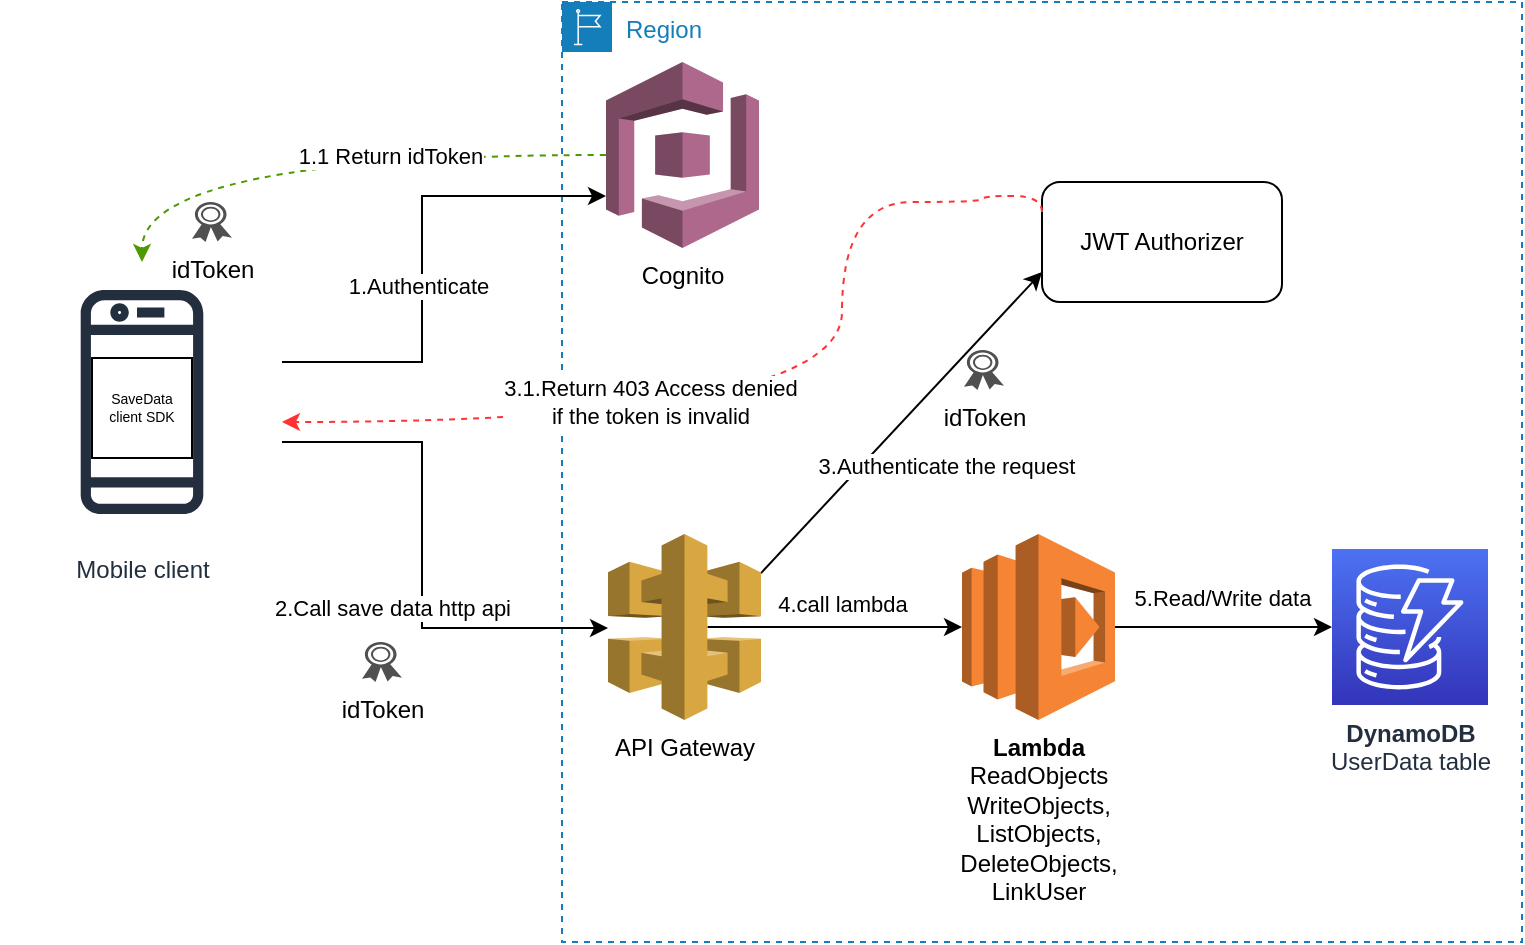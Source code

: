 <mxfile version="21.5.0" type="github" pages="8">
  <diagram id="LclV318cCAkKvQurcQmc" name="System Architecture">
    <mxGraphModel dx="1434" dy="734" grid="1" gridSize="10" guides="1" tooltips="1" connect="1" arrows="1" fold="1" page="1" pageScale="1" pageWidth="827" pageHeight="1169" math="0" shadow="0">
      <root>
        <mxCell id="0" />
        <mxCell id="1" parent="0" />
        <mxCell id="avhBZaXZBKunm3MLwHhu-2" value="Region" style="points=[[0,0],[0.25,0],[0.5,0],[0.75,0],[1,0],[1,0.25],[1,0.5],[1,0.75],[1,1],[0.75,1],[0.5,1],[0.25,1],[0,1],[0,0.75],[0,0.5],[0,0.25]];outlineConnect=0;gradientColor=none;html=1;whiteSpace=wrap;fontSize=12;fontStyle=0;container=1;pointerEvents=0;collapsible=0;recursiveResize=0;shape=mxgraph.aws4.group;grIcon=mxgraph.aws4.group_region;strokeColor=#147EBA;fillColor=none;verticalAlign=top;align=left;spacingLeft=30;fontColor=#147EBA;dashed=1;" parent="1" vertex="1">
          <mxGeometry x="300" y="70" width="480" height="470" as="geometry" />
        </mxCell>
        <mxCell id="avhBZaXZBKunm3MLwHhu-16" style="edgeStyle=orthogonalEdgeStyle;rounded=0;orthogonalLoop=1;jettySize=auto;html=1;exitX=0.65;exitY=0.5;exitDx=0;exitDy=0;exitPerimeter=0;entryX=0;entryY=0.5;entryDx=0;entryDy=0;entryPerimeter=0;" parent="avhBZaXZBKunm3MLwHhu-2" source="avhBZaXZBKunm3MLwHhu-3" target="avhBZaXZBKunm3MLwHhu-35" edge="1">
          <mxGeometry relative="1" as="geometry">
            <mxPoint x="192" y="285.5" as="targetPoint" />
          </mxGeometry>
        </mxCell>
        <mxCell id="avhBZaXZBKunm3MLwHhu-18" value="4.call lambda" style="edgeLabel;html=1;align=center;verticalAlign=middle;resizable=0;points=[];" parent="avhBZaXZBKunm3MLwHhu-16" vertex="1" connectable="0">
          <mxGeometry x="0.242" relative="1" as="geometry">
            <mxPoint x="-12" y="-12" as="offset" />
          </mxGeometry>
        </mxCell>
        <mxCell id="avhBZaXZBKunm3MLwHhu-28" style="edgeStyle=none;rounded=0;orthogonalLoop=1;jettySize=auto;html=1;exitX=1;exitY=0.21;exitDx=0;exitDy=0;exitPerimeter=0;entryX=0;entryY=0.75;entryDx=0;entryDy=0;" parent="avhBZaXZBKunm3MLwHhu-2" source="avhBZaXZBKunm3MLwHhu-3" target="dHa6zXg2VC43Jsry7YkK-1" edge="1">
          <mxGeometry relative="1" as="geometry">
            <mxPoint x="230" y="139.347" as="targetPoint" />
          </mxGeometry>
        </mxCell>
        <mxCell id="avhBZaXZBKunm3MLwHhu-29" value="3.Authenticate the request" style="edgeLabel;html=1;align=center;verticalAlign=middle;resizable=0;points=[];" parent="avhBZaXZBKunm3MLwHhu-28" vertex="1" connectable="0">
          <mxGeometry x="-0.107" y="1" relative="1" as="geometry">
            <mxPoint x="30" y="14" as="offset" />
          </mxGeometry>
        </mxCell>
        <mxCell id="avhBZaXZBKunm3MLwHhu-3" value="API Gateway" style="outlineConnect=0;dashed=0;verticalLabelPosition=bottom;verticalAlign=top;align=center;html=1;shape=mxgraph.aws3.api_gateway;fillColor=#D9A741;gradientColor=none;" parent="avhBZaXZBKunm3MLwHhu-2" vertex="1">
          <mxGeometry x="23" y="266" width="76.5" height="93" as="geometry" />
        </mxCell>
        <mxCell id="avhBZaXZBKunm3MLwHhu-17" value="" style="edgeStyle=orthogonalEdgeStyle;rounded=0;orthogonalLoop=1;jettySize=auto;html=1;exitX=1;exitY=0.5;exitDx=0;exitDy=0;exitPerimeter=0;" parent="avhBZaXZBKunm3MLwHhu-2" source="avhBZaXZBKunm3MLwHhu-35" target="avhBZaXZBKunm3MLwHhu-5" edge="1">
          <mxGeometry relative="1" as="geometry">
            <mxPoint x="290" y="285" as="sourcePoint" />
          </mxGeometry>
        </mxCell>
        <mxCell id="avhBZaXZBKunm3MLwHhu-19" value="5.Read/Write data" style="edgeLabel;html=1;align=center;verticalAlign=middle;resizable=0;points=[];" parent="avhBZaXZBKunm3MLwHhu-17" vertex="1" connectable="0">
          <mxGeometry x="-0.268" relative="1" as="geometry">
            <mxPoint x="14" y="-15" as="offset" />
          </mxGeometry>
        </mxCell>
        <mxCell id="avhBZaXZBKunm3MLwHhu-5" value="&lt;b&gt;DynamoDB&lt;br&gt;&lt;/b&gt;UserData table" style="sketch=0;points=[[0,0,0],[0.25,0,0],[0.5,0,0],[0.75,0,0],[1,0,0],[0,1,0],[0.25,1,0],[0.5,1,0],[0.75,1,0],[1,1,0],[0,0.25,0],[0,0.5,0],[0,0.75,0],[1,0.25,0],[1,0.5,0],[1,0.75,0]];outlineConnect=0;fontColor=#232F3E;gradientColor=#4D72F3;gradientDirection=north;fillColor=#3334B9;strokeColor=#ffffff;dashed=0;verticalLabelPosition=bottom;verticalAlign=top;align=center;html=1;fontSize=12;fontStyle=0;aspect=fixed;shape=mxgraph.aws4.resourceIcon;resIcon=mxgraph.aws4.dynamodb;" parent="avhBZaXZBKunm3MLwHhu-2" vertex="1">
          <mxGeometry x="385" y="273.5" width="78" height="78" as="geometry" />
        </mxCell>
        <mxCell id="avhBZaXZBKunm3MLwHhu-6" value="Cognito" style="outlineConnect=0;dashed=0;verticalLabelPosition=bottom;verticalAlign=top;align=center;html=1;shape=mxgraph.aws3.cognito;fillColor=#AD688B;gradientColor=none;" parent="avhBZaXZBKunm3MLwHhu-2" vertex="1">
          <mxGeometry x="22" y="30" width="76.5" height="93" as="geometry" />
        </mxCell>
        <mxCell id="avhBZaXZBKunm3MLwHhu-35" value="&lt;b&gt;Lambda&lt;br style=&quot;border-color: var(--border-color);&quot;&gt;&lt;/b&gt;ReadObjects&lt;br style=&quot;border-color: var(--border-color);&quot;&gt;WriteObjects,&lt;br style=&quot;border-color: var(--border-color);&quot;&gt;&lt;span style=&quot;border-color: var(--border-color);&quot;&gt;ListObjects,&lt;/span&gt;&lt;br style=&quot;border-color: var(--border-color);&quot;&gt;&lt;span style=&quot;border-color: var(--border-color);&quot;&gt;DeleteObjects,&lt;/span&gt;&lt;br style=&quot;border-color: var(--border-color);&quot;&gt;&lt;span style=&quot;border-color: var(--border-color);&quot;&gt;LinkUser&lt;/span&gt;" style="outlineConnect=0;dashed=0;verticalLabelPosition=bottom;verticalAlign=top;align=center;html=1;shape=mxgraph.aws3.lambda;fillColor=#F58534;gradientColor=none;" parent="avhBZaXZBKunm3MLwHhu-2" vertex="1">
          <mxGeometry x="200" y="266" width="76.5" height="93" as="geometry" />
        </mxCell>
        <mxCell id="avhBZaXZBKunm3MLwHhu-42" value="idToken" style="sketch=0;pointerEvents=1;shadow=0;dashed=0;html=1;strokeColor=none;fillColor=#505050;labelPosition=center;verticalLabelPosition=bottom;verticalAlign=top;outlineConnect=0;align=center;shape=mxgraph.office.security.token;" parent="avhBZaXZBKunm3MLwHhu-2" vertex="1">
          <mxGeometry x="201" y="174" width="20" height="20" as="geometry" />
        </mxCell>
        <mxCell id="dHa6zXg2VC43Jsry7YkK-1" value="JWT Authorizer" style="rounded=1;whiteSpace=wrap;html=1;" vertex="1" parent="avhBZaXZBKunm3MLwHhu-2">
          <mxGeometry x="240" y="90" width="120" height="60" as="geometry" />
        </mxCell>
        <mxCell id="avhBZaXZBKunm3MLwHhu-8" value="Mobile client" style="sketch=0;outlineConnect=0;fontColor=#232F3E;gradientColor=none;strokeColor=#232F3E;fillColor=#ffffff;dashed=0;verticalLabelPosition=bottom;verticalAlign=top;align=center;html=1;fontSize=12;fontStyle=0;aspect=fixed;shape=mxgraph.aws4.resourceIcon;resIcon=mxgraph.aws4.mobile_client;" parent="1" vertex="1">
          <mxGeometry x="20" y="200" width="140" height="140" as="geometry" />
        </mxCell>
        <mxCell id="avhBZaXZBKunm3MLwHhu-9" style="edgeStyle=orthogonalEdgeStyle;rounded=0;orthogonalLoop=1;jettySize=auto;html=1;" parent="1" target="avhBZaXZBKunm3MLwHhu-6" edge="1">
          <mxGeometry relative="1" as="geometry">
            <mxPoint x="220" y="310" as="targetPoint" />
            <mxPoint x="160" y="250" as="sourcePoint" />
            <Array as="points">
              <mxPoint x="230" y="250" />
              <mxPoint x="230" y="167" />
            </Array>
          </mxGeometry>
        </mxCell>
        <mxCell id="avhBZaXZBKunm3MLwHhu-10" value="1.Authenticate" style="edgeLabel;html=1;align=center;verticalAlign=middle;resizable=0;points=[];" parent="avhBZaXZBKunm3MLwHhu-9" vertex="1" connectable="0">
          <mxGeometry x="-0.115" y="2" relative="1" as="geometry">
            <mxPoint as="offset" />
          </mxGeometry>
        </mxCell>
        <mxCell id="avhBZaXZBKunm3MLwHhu-11" style="edgeStyle=orthogonalEdgeStyle;rounded=0;orthogonalLoop=1;jettySize=auto;html=1;" parent="1" target="avhBZaXZBKunm3MLwHhu-3" edge="1">
          <mxGeometry relative="1" as="geometry">
            <mxPoint x="160" y="290" as="sourcePoint" />
            <Array as="points">
              <mxPoint x="230" y="290" />
              <mxPoint x="230" y="383" />
            </Array>
          </mxGeometry>
        </mxCell>
        <mxCell id="avhBZaXZBKunm3MLwHhu-12" value="2.Call save data http api" style="edgeLabel;html=1;align=center;verticalAlign=middle;resizable=0;points=[];" parent="avhBZaXZBKunm3MLwHhu-11" vertex="1" connectable="0">
          <mxGeometry x="0.437" y="-1" relative="1" as="geometry">
            <mxPoint x="-36" y="-11" as="offset" />
          </mxGeometry>
        </mxCell>
        <mxCell id="avhBZaXZBKunm3MLwHhu-14" value="idToken" style="sketch=0;pointerEvents=1;shadow=0;dashed=0;html=1;strokeColor=none;fillColor=#505050;labelPosition=center;verticalLabelPosition=bottom;verticalAlign=top;outlineConnect=0;align=center;shape=mxgraph.office.security.token;" parent="1" vertex="1">
          <mxGeometry x="200" y="390" width="20" height="20" as="geometry" />
        </mxCell>
        <mxCell id="avhBZaXZBKunm3MLwHhu-23" value="&lt;font style=&quot;font-size: 7px;&quot;&gt;SaveData client SDK&lt;/font&gt;" style="whiteSpace=wrap;html=1;fontSize=7;" parent="1" vertex="1">
          <mxGeometry x="65" y="248" width="50" height="50" as="geometry" />
        </mxCell>
        <mxCell id="avhBZaXZBKunm3MLwHhu-30" style="edgeStyle=orthogonalEdgeStyle;curved=1;rounded=0;orthogonalLoop=1;jettySize=auto;html=1;exitX=0;exitY=0.25;exitDx=0;exitDy=0;strokeColor=#FF3333;dashed=1;" parent="1" source="dHa6zXg2VC43Jsry7YkK-1" target="avhBZaXZBKunm3MLwHhu-8" edge="1">
          <mxGeometry relative="1" as="geometry">
            <Array as="points">
              <mxPoint x="540" y="167" />
              <mxPoint x="510" y="167" />
              <mxPoint x="510" y="170" />
              <mxPoint x="440" y="170" />
              <mxPoint x="440" y="280" />
            </Array>
            <mxPoint x="530" y="166.5" as="sourcePoint" />
          </mxGeometry>
        </mxCell>
        <mxCell id="avhBZaXZBKunm3MLwHhu-31" value="3.1.Return 403 Access denied &lt;br&gt;if the token is invalid" style="edgeLabel;html=1;align=center;verticalAlign=middle;resizable=0;points=[];" parent="avhBZaXZBKunm3MLwHhu-30" vertex="1" connectable="0">
          <mxGeometry x="0.083" y="-7" relative="1" as="geometry">
            <mxPoint x="-46" y="-3" as="offset" />
          </mxGeometry>
        </mxCell>
        <mxCell id="avhBZaXZBKunm3MLwHhu-34" value="idToken" style="sketch=0;pointerEvents=1;shadow=0;dashed=0;html=1;strokeColor=none;fillColor=#505050;labelPosition=center;verticalLabelPosition=bottom;verticalAlign=top;outlineConnect=0;align=center;shape=mxgraph.office.security.token;" parent="1" vertex="1">
          <mxGeometry x="115" y="170" width="20" height="20" as="geometry" />
        </mxCell>
        <mxCell id="avhBZaXZBKunm3MLwHhu-39" style="edgeStyle=orthogonalEdgeStyle;curved=1;rounded=0;orthogonalLoop=1;jettySize=auto;html=1;exitX=0;exitY=0.5;exitDx=0;exitDy=0;exitPerimeter=0;strokeColor=#4D9900;dashed=1;" parent="1" source="avhBZaXZBKunm3MLwHhu-6" target="avhBZaXZBKunm3MLwHhu-8" edge="1">
          <mxGeometry relative="1" as="geometry" />
        </mxCell>
        <mxCell id="avhBZaXZBKunm3MLwHhu-40" value="1.1 Return idToken" style="edgeLabel;html=1;align=center;verticalAlign=middle;resizable=0;points=[];" parent="avhBZaXZBKunm3MLwHhu-39" vertex="1" connectable="0">
          <mxGeometry x="-0.242" relative="1" as="geometry">
            <mxPoint as="offset" />
          </mxGeometry>
        </mxCell>
      </root>
    </mxGraphModel>
  </diagram>
  <diagram name="ER_UserData" id="mF6XgWaIYZn5LqMoDUoT">
    <mxGraphModel dx="1434" dy="734" grid="1" gridSize="10" guides="1" tooltips="1" connect="1" arrows="1" fold="1" page="1" pageScale="1" pageWidth="827" pageHeight="1169" math="0" shadow="0">
      <root>
        <mxCell id="0" />
        <mxCell id="1" parent="0" />
        <mxCell id="Q9dBLYLQtG-FuPgtHj90-1" value="UserData" style="whiteSpace=wrap;html=1;align=center;" parent="1" vertex="1">
          <mxGeometry x="364" y="260" width="100" height="40" as="geometry" />
        </mxCell>
        <mxCell id="Q9dBLYLQtG-FuPgtHj90-3" value="UserId" style="ellipse;whiteSpace=wrap;html=1;align=center;fontStyle=4;" parent="1" vertex="1">
          <mxGeometry x="180" y="150" width="100" height="40" as="geometry" />
        </mxCell>
        <mxCell id="Q9dBLYLQtG-FuPgtHj90-4" value="Collection" style="ellipse;whiteSpace=wrap;html=1;align=center;fontStyle=4;" parent="1" vertex="1">
          <mxGeometry x="350" y="120" width="100" height="40" as="geometry" />
        </mxCell>
        <mxCell id="Q9dBLYLQtG-FuPgtHj90-5" value="Key" style="ellipse;whiteSpace=wrap;html=1;align=center;fontStyle=4;" parent="1" vertex="1">
          <mxGeometry x="540" y="150" width="100" height="40" as="geometry" />
        </mxCell>
        <mxCell id="Q9dBLYLQtG-FuPgtHj90-6" value="Value" style="ellipse;whiteSpace=wrap;html=1;align=center;" parent="1" vertex="1">
          <mxGeometry x="560" y="260" width="100" height="40" as="geometry" />
        </mxCell>
        <mxCell id="Q9dBLYLQtG-FuPgtHj90-7" value="Version" style="ellipse;whiteSpace=wrap;html=1;align=center;" parent="1" vertex="1">
          <mxGeometry x="550" y="370" width="100" height="40" as="geometry" />
        </mxCell>
        <mxCell id="Q9dBLYLQtG-FuPgtHj90-8" value="ReadPermission" style="ellipse;whiteSpace=wrap;html=1;align=center;" parent="1" vertex="1">
          <mxGeometry x="420" y="420" width="100" height="40" as="geometry" />
        </mxCell>
        <mxCell id="Q9dBLYLQtG-FuPgtHj90-9" value="WritePermission" style="ellipse;whiteSpace=wrap;html=1;align=center;" parent="1" vertex="1">
          <mxGeometry x="280" y="420" width="100" height="40" as="geometry" />
        </mxCell>
        <mxCell id="Q9dBLYLQtG-FuPgtHj90-10" value="" style="endArrow=none;html=1;rounded=0;" parent="1" source="Q9dBLYLQtG-FuPgtHj90-4" target="Q9dBLYLQtG-FuPgtHj90-1" edge="1">
          <mxGeometry relative="1" as="geometry">
            <mxPoint x="380" y="340" as="sourcePoint" />
            <mxPoint x="540" y="340" as="targetPoint" />
          </mxGeometry>
        </mxCell>
        <mxCell id="Q9dBLYLQtG-FuPgtHj90-14" value="" style="endArrow=none;html=1;rounded=0;exitX=0;exitY=1;exitDx=0;exitDy=0;entryX=0.75;entryY=0;entryDx=0;entryDy=0;" parent="1" source="Q9dBLYLQtG-FuPgtHj90-5" target="Q9dBLYLQtG-FuPgtHj90-1" edge="1">
          <mxGeometry relative="1" as="geometry">
            <mxPoint x="487" y="199" as="sourcePoint" />
            <mxPoint x="438" y="270" as="targetPoint" />
          </mxGeometry>
        </mxCell>
        <mxCell id="Q9dBLYLQtG-FuPgtHj90-15" value="" style="endArrow=none;html=1;rounded=0;exitX=0.5;exitY=1;exitDx=0;exitDy=0;entryX=0.25;entryY=0;entryDx=0;entryDy=0;" parent="1" source="Q9dBLYLQtG-FuPgtHj90-3" target="Q9dBLYLQtG-FuPgtHj90-1" edge="1">
          <mxGeometry relative="1" as="geometry">
            <mxPoint x="497" y="209" as="sourcePoint" />
            <mxPoint x="448" y="280" as="targetPoint" />
          </mxGeometry>
        </mxCell>
        <mxCell id="Q9dBLYLQtG-FuPgtHj90-16" value="" style="endArrow=none;html=1;rounded=0;exitX=0;exitY=0.5;exitDx=0;exitDy=0;entryX=1;entryY=0.5;entryDx=0;entryDy=0;" parent="1" source="Q9dBLYLQtG-FuPgtHj90-6" target="Q9dBLYLQtG-FuPgtHj90-1" edge="1">
          <mxGeometry relative="1" as="geometry">
            <mxPoint x="507" y="219" as="sourcePoint" />
            <mxPoint x="458" y="290" as="targetPoint" />
          </mxGeometry>
        </mxCell>
        <mxCell id="Q9dBLYLQtG-FuPgtHj90-17" value="" style="endArrow=none;html=1;rounded=0;exitX=0;exitY=0;exitDx=0;exitDy=0;entryX=0.75;entryY=1;entryDx=0;entryDy=0;" parent="1" source="Q9dBLYLQtG-FuPgtHj90-7" target="Q9dBLYLQtG-FuPgtHj90-1" edge="1">
          <mxGeometry relative="1" as="geometry">
            <mxPoint x="517" y="229" as="sourcePoint" />
            <mxPoint x="468" y="300" as="targetPoint" />
          </mxGeometry>
        </mxCell>
        <mxCell id="Q9dBLYLQtG-FuPgtHj90-18" value="" style="endArrow=none;html=1;rounded=0;exitX=0.5;exitY=1;exitDx=0;exitDy=0;entryX=0.5;entryY=0;entryDx=0;entryDy=0;" parent="1" source="Q9dBLYLQtG-FuPgtHj90-1" target="Q9dBLYLQtG-FuPgtHj90-8" edge="1">
          <mxGeometry relative="1" as="geometry">
            <mxPoint x="527" y="239" as="sourcePoint" />
            <mxPoint x="478" y="310" as="targetPoint" />
          </mxGeometry>
        </mxCell>
        <mxCell id="Q9dBLYLQtG-FuPgtHj90-19" value="" style="endArrow=none;html=1;rounded=0;exitX=0.25;exitY=1;exitDx=0;exitDy=0;entryX=0.5;entryY=0;entryDx=0;entryDy=0;" parent="1" source="Q9dBLYLQtG-FuPgtHj90-1" target="Q9dBLYLQtG-FuPgtHj90-9" edge="1">
          <mxGeometry relative="1" as="geometry">
            <mxPoint x="537" y="249" as="sourcePoint" />
            <mxPoint x="488" y="320" as="targetPoint" />
          </mxGeometry>
        </mxCell>
        <mxCell id="mvrklI2uLtl31TiGzm9K-1" value="CreateTime" style="ellipse;whiteSpace=wrap;html=1;align=center;" parent="1" vertex="1">
          <mxGeometry x="170" y="360" width="100" height="40" as="geometry" />
        </mxCell>
        <mxCell id="mvrklI2uLtl31TiGzm9K-2" value="" style="endArrow=none;html=1;rounded=0;entryX=0;entryY=0.75;entryDx=0;entryDy=0;exitX=1;exitY=0;exitDx=0;exitDy=0;" parent="1" source="mvrklI2uLtl31TiGzm9K-1" target="Q9dBLYLQtG-FuPgtHj90-1" edge="1">
          <mxGeometry relative="1" as="geometry">
            <mxPoint x="330" y="350" as="sourcePoint" />
            <mxPoint x="490" y="350" as="targetPoint" />
          </mxGeometry>
        </mxCell>
        <mxCell id="mvrklI2uLtl31TiGzm9K-4" value="UpdateTime" style="ellipse;whiteSpace=wrap;html=1;align=center;" parent="1" vertex="1">
          <mxGeometry x="160" y="260" width="100" height="40" as="geometry" />
        </mxCell>
        <mxCell id="mvrklI2uLtl31TiGzm9K-7" value="" style="endArrow=none;html=1;rounded=0;exitX=1;exitY=0.5;exitDx=0;exitDy=0;entryX=0;entryY=0.5;entryDx=0;entryDy=0;" parent="1" source="mvrklI2uLtl31TiGzm9K-4" target="Q9dBLYLQtG-FuPgtHj90-1" edge="1">
          <mxGeometry relative="1" as="geometry">
            <mxPoint x="265" y="396" as="sourcePoint" />
            <mxPoint x="350" y="280" as="targetPoint" />
          </mxGeometry>
        </mxCell>
      </root>
    </mxGraphModel>
  </diagram>
  <diagram id="5PYoEjtsSiYhE9RaVASb" name="ER_UserLink">
    <mxGraphModel dx="1434" dy="734" grid="1" gridSize="10" guides="1" tooltips="1" connect="1" arrows="1" fold="1" page="1" pageScale="1" pageWidth="827" pageHeight="1169" math="0" shadow="0">
      <root>
        <mxCell id="0" />
        <mxCell id="1" parent="0" />
        <mxCell id="us9Fqbk9GCf8lMkR9Wjr-1" value="UserLink" style="whiteSpace=wrap;html=1;align=center;" parent="1" vertex="1">
          <mxGeometry x="360" y="170" width="100" height="40" as="geometry" />
        </mxCell>
        <mxCell id="us9Fqbk9GCf8lMkR9Wjr-3" value="" style="endArrow=none;html=1;rounded=0;exitX=0.5;exitY=1;exitDx=0;exitDy=0;entryX=0.25;entryY=0;entryDx=0;entryDy=0;" parent="1" source="_laf4JY_mM1y4re4LjdM-1" target="us9Fqbk9GCf8lMkR9Wjr-1" edge="1">
          <mxGeometry relative="1" as="geometry">
            <mxPoint x="290" y="110" as="sourcePoint" />
            <mxPoint x="380" y="170" as="targetPoint" />
          </mxGeometry>
        </mxCell>
        <mxCell id="us9Fqbk9GCf8lMkR9Wjr-5" value="UserId" style="ellipse;whiteSpace=wrap;html=1;align=center;" parent="1" vertex="1">
          <mxGeometry x="470" y="70" width="100" height="40" as="geometry" />
        </mxCell>
        <mxCell id="us9Fqbk9GCf8lMkR9Wjr-6" value="" style="endArrow=none;html=1;rounded=0;entryX=0.5;entryY=1;entryDx=0;entryDy=0;exitX=0.75;exitY=0;exitDx=0;exitDy=0;" parent="1" source="us9Fqbk9GCf8lMkR9Wjr-1" target="us9Fqbk9GCf8lMkR9Wjr-5" edge="1">
          <mxGeometry relative="1" as="geometry">
            <mxPoint x="350" y="190" as="sourcePoint" />
            <mxPoint x="510" y="190" as="targetPoint" />
          </mxGeometry>
        </mxCell>
        <mxCell id="_laf4JY_mM1y4re4LjdM-1" value="ExternalUserId" style="ellipse;whiteSpace=wrap;html=1;align=center;fontStyle=4;" parent="1" vertex="1">
          <mxGeometry x="240" y="70" width="100" height="40" as="geometry" />
        </mxCell>
      </root>
    </mxGraphModel>
  </diagram>
  <diagram name="WriteObjects" id="__v2iNLpHSTWLNYw9GKc">
    <mxGraphModel dx="1434" dy="734" grid="1" gridSize="10" guides="1" tooltips="1" connect="1" arrows="1" fold="1" page="1" pageScale="1" pageWidth="827" pageHeight="1169" math="0" shadow="0">
      <root>
        <mxCell id="880-TiesmJB0NDzonNDc-0" />
        <mxCell id="880-TiesmJB0NDzonNDc-1" parent="880-TiesmJB0NDzonNDc-0" />
        <mxCell id="aT6pLV8fb6ZmvAcFpruD-17" value="" style="edgeStyle=orthogonalEdgeStyle;rounded=0;orthogonalLoop=1;jettySize=auto;html=1;" parent="880-TiesmJB0NDzonNDc-1" source="880-TiesmJB0NDzonNDc-3" target="880-TiesmJB0NDzonNDc-5" edge="1">
          <mxGeometry relative="1" as="geometry">
            <mxPoint x="380" y="130" as="targetPoint" />
          </mxGeometry>
        </mxCell>
        <mxCell id="880-TiesmJB0NDzonNDc-3" value="Parse request body" style="strokeWidth=2;html=1;shape=mxgraph.flowchart.start_1;whiteSpace=wrap;" parent="880-TiesmJB0NDzonNDc-1" vertex="1">
          <mxGeometry x="330" y="30" width="100" height="60" as="geometry" />
        </mxCell>
        <mxCell id="880-TiesmJB0NDzonNDc-4" value="" style="edgeStyle=orthogonalEdgeStyle;rounded=0;orthogonalLoop=1;jettySize=auto;html=1;" parent="880-TiesmJB0NDzonNDc-1" source="880-TiesmJB0NDzonNDc-5" target="880-TiesmJB0NDzonNDc-7" edge="1">
          <mxGeometry relative="1" as="geometry" />
        </mxCell>
        <mxCell id="880-TiesmJB0NDzonNDc-5" value="Prepare the parameters of TransactionWriteItems action" style="whiteSpace=wrap;html=1;strokeWidth=2;" parent="880-TiesmJB0NDzonNDc-1" vertex="1">
          <mxGeometry x="320" y="140" width="120" height="60" as="geometry" />
        </mxCell>
        <mxCell id="880-TiesmJB0NDzonNDc-6" value="" style="edgeStyle=orthogonalEdgeStyle;rounded=0;orthogonalLoop=1;jettySize=auto;html=1;" parent="880-TiesmJB0NDzonNDc-1" source="880-TiesmJB0NDzonNDc-7" target="880-TiesmJB0NDzonNDc-9" edge="1">
          <mxGeometry relative="1" as="geometry" />
        </mxCell>
        <mxCell id="880-TiesmJB0NDzonNDc-7" value="Generate one or more&amp;nbsp;UpdateItem operations" style="whiteSpace=wrap;html=1;strokeWidth=2;" parent="880-TiesmJB0NDzonNDc-1" vertex="1">
          <mxGeometry x="320" y="272" width="120" height="60" as="geometry" />
        </mxCell>
        <mxCell id="880-TiesmJB0NDzonNDc-8" value="" style="edgeStyle=orthogonalEdgeStyle;rounded=0;orthogonalLoop=1;jettySize=auto;html=1;" parent="880-TiesmJB0NDzonNDc-1" source="880-TiesmJB0NDzonNDc-9" target="880-TiesmJB0NDzonNDc-13" edge="1">
          <mxGeometry relative="1" as="geometry" />
        </mxCell>
        <mxCell id="880-TiesmJB0NDzonNDc-9" value="Use condition expression to check the write permission" style="whiteSpace=wrap;html=1;strokeWidth=2;" parent="880-TiesmJB0NDzonNDc-1" vertex="1">
          <mxGeometry x="320" y="412" width="120" height="60" as="geometry" />
        </mxCell>
        <mxCell id="880-TiesmJB0NDzonNDc-10" value="&lt;font face=&quot;Courier New&quot;&gt;&lt;b&gt;Condition Expression:&lt;br&gt;&lt;/b&gt;attribute_not_exists (WritePermission) or WritePermission = 1&lt;br&gt;&lt;br&gt;&lt;b&gt;If version is not empty:&lt;br&gt;&lt;/b&gt;and Version = :VersionParameter&lt;br&gt;&lt;/font&gt;" style="whiteSpace=wrap;html=1;shape=mxgraph.basic.document" parent="880-TiesmJB0NDzonNDc-1" vertex="1">
          <mxGeometry x="100" y="322" width="190" height="150" as="geometry" />
        </mxCell>
        <mxCell id="880-TiesmJB0NDzonNDc-11" value="" style="endArrow=none;dashed=1;html=1;dashPattern=1 3;strokeWidth=2;rounded=0;entryX=1;entryY=0.5;entryDx=0;entryDy=0;entryPerimeter=0;exitX=0;exitY=0.5;exitDx=0;exitDy=0;" parent="880-TiesmJB0NDzonNDc-1" source="880-TiesmJB0NDzonNDc-9" target="880-TiesmJB0NDzonNDc-10" edge="1">
          <mxGeometry width="50" height="50" relative="1" as="geometry">
            <mxPoint x="350" y="332" as="sourcePoint" />
            <mxPoint x="500" y="412" as="targetPoint" />
          </mxGeometry>
        </mxCell>
        <mxCell id="880-TiesmJB0NDzonNDc-12" value="" style="edgeStyle=orthogonalEdgeStyle;rounded=0;orthogonalLoop=1;jettySize=auto;html=1;" parent="880-TiesmJB0NDzonNDc-1" source="880-TiesmJB0NDzonNDc-13" target="880-TiesmJB0NDzonNDc-17" edge="1">
          <mxGeometry relative="1" as="geometry" />
        </mxCell>
        <mxCell id="880-TiesmJB0NDzonNDc-13" value="Execute the TransactionWriteItems action" style="whiteSpace=wrap;html=1;strokeWidth=2;" parent="880-TiesmJB0NDzonNDc-1" vertex="1">
          <mxGeometry x="320" y="552" width="120" height="60" as="geometry" />
        </mxCell>
        <mxCell id="880-TiesmJB0NDzonNDc-14" value="" style="edgeStyle=orthogonalEdgeStyle;rounded=0;orthogonalLoop=1;jettySize=auto;html=1;exitX=0.5;exitY=1;exitDx=0;exitDy=0;" parent="880-TiesmJB0NDzonNDc-1" source="880-TiesmJB0NDzonNDc-17" target="880-TiesmJB0NDzonNDc-19" edge="1">
          <mxGeometry relative="1" as="geometry" />
        </mxCell>
        <mxCell id="880-TiesmJB0NDzonNDc-15" value="yes" style="edgeLabel;html=1;align=center;verticalAlign=middle;resizable=0;points=[];" parent="880-TiesmJB0NDzonNDc-14" vertex="1" connectable="0">
          <mxGeometry x="-0.72" y="2" relative="1" as="geometry">
            <mxPoint as="offset" />
          </mxGeometry>
        </mxCell>
        <mxCell id="880-TiesmJB0NDzonNDc-16" value="no" style="edgeStyle=orthogonalEdgeStyle;rounded=0;orthogonalLoop=1;jettySize=auto;html=1;" parent="880-TiesmJB0NDzonNDc-1" source="880-TiesmJB0NDzonNDc-17" edge="1">
          <mxGeometry relative="1" as="geometry">
            <mxPoint x="280" y="722" as="targetPoint" />
          </mxGeometry>
        </mxCell>
        <mxCell id="880-TiesmJB0NDzonNDc-17" value="Success ？" style="rhombus;whiteSpace=wrap;html=1;strokeWidth=2;" parent="880-TiesmJB0NDzonNDc-1" vertex="1">
          <mxGeometry x="340" y="682" width="80" height="80" as="geometry" />
        </mxCell>
        <mxCell id="880-TiesmJB0NDzonNDc-18" value="" style="edgeStyle=orthogonalEdgeStyle;rounded=0;orthogonalLoop=1;jettySize=auto;html=1;" parent="880-TiesmJB0NDzonNDc-1" source="880-TiesmJB0NDzonNDc-19" target="880-TiesmJB0NDzonNDc-22" edge="1">
          <mxGeometry relative="1" as="geometry" />
        </mxCell>
        <mxCell id="880-TiesmJB0NDzonNDc-19" value="return code 0" style="whiteSpace=wrap;html=1;strokeWidth=2;" parent="880-TiesmJB0NDzonNDc-1" vertex="1">
          <mxGeometry x="320" y="812" width="120" height="60" as="geometry" />
        </mxCell>
        <mxCell id="880-TiesmJB0NDzonNDc-20" value="" style="edgeStyle=orthogonalEdgeStyle;rounded=0;orthogonalLoop=1;jettySize=auto;html=1;entryX=0;entryY=0.5;entryDx=0;entryDy=0;entryPerimeter=0;exitX=0.5;exitY=1;exitDx=0;exitDy=0;" parent="880-TiesmJB0NDzonNDc-1" source="880-TiesmJB0NDzonNDc-21" target="880-TiesmJB0NDzonNDc-22" edge="1">
          <mxGeometry relative="1" as="geometry">
            <mxPoint x="230" y="752" as="sourcePoint" />
            <mxPoint x="220" y="832" as="targetPoint" />
            <Array as="points">
              <mxPoint x="220" y="952" />
            </Array>
          </mxGeometry>
        </mxCell>
        <mxCell id="880-TiesmJB0NDzonNDc-21" value="return code 40100" style="whiteSpace=wrap;html=1;strokeWidth=2;" parent="880-TiesmJB0NDzonNDc-1" vertex="1">
          <mxGeometry x="160" y="692" width="120" height="60" as="geometry" />
        </mxCell>
        <mxCell id="880-TiesmJB0NDzonNDc-22" value="End" style="strokeWidth=2;html=1;shape=mxgraph.flowchart.terminator;whiteSpace=wrap;" parent="880-TiesmJB0NDzonNDc-1" vertex="1">
          <mxGeometry x="330" y="922" width="100" height="60" as="geometry" />
        </mxCell>
      </root>
    </mxGraphModel>
  </diagram>
  <diagram name="ReadObjects" id="jpfjjKOTr6QjNzfyTvDj">
    <mxGraphModel dx="1434" dy="734" grid="1" gridSize="10" guides="1" tooltips="1" connect="1" arrows="1" fold="1" page="1" pageScale="1" pageWidth="827" pageHeight="1169" math="0" shadow="0">
      <root>
        <mxCell id="3n9kc7gVOlNsSv_PoPjY-0" />
        <mxCell id="3n9kc7gVOlNsSv_PoPjY-1" parent="3n9kc7gVOlNsSv_PoPjY-0" />
        <mxCell id="3n9kc7gVOlNsSv_PoPjY-2" value="" style="edgeStyle=orthogonalEdgeStyle;rounded=0;orthogonalLoop=1;jettySize=auto;html=1;entryX=0.5;entryY=0;entryDx=0;entryDy=0;" parent="3n9kc7gVOlNsSv_PoPjY-1" source="3n9kc7gVOlNsSv_PoPjY-3" target="3n9kc7gVOlNsSv_PoPjY-5" edge="1">
          <mxGeometry relative="1" as="geometry">
            <mxPoint x="380" y="130" as="targetPoint" />
          </mxGeometry>
        </mxCell>
        <mxCell id="3n9kc7gVOlNsSv_PoPjY-3" value="Parse request body" style="strokeWidth=2;html=1;shape=mxgraph.flowchart.start_1;whiteSpace=wrap;" parent="3n9kc7gVOlNsSv_PoPjY-1" vertex="1">
          <mxGeometry x="330" y="30" width="100" height="60" as="geometry" />
        </mxCell>
        <mxCell id="3n9kc7gVOlNsSv_PoPjY-4" value="" style="edgeStyle=orthogonalEdgeStyle;rounded=0;orthogonalLoop=1;jettySize=auto;html=1;entryX=0.5;entryY=0;entryDx=0;entryDy=0;" parent="3n9kc7gVOlNsSv_PoPjY-1" source="3n9kc7gVOlNsSv_PoPjY-5" target="3n9kc7gVOlNsSv_PoPjY-13" edge="1">
          <mxGeometry relative="1" as="geometry">
            <mxPoint x="380" y="285" as="targetPoint" />
          </mxGeometry>
        </mxCell>
        <mxCell id="3n9kc7gVOlNsSv_PoPjY-5" value="Prepare the parameters of BatchGetItem&amp;nbsp;action" style="whiteSpace=wrap;html=1;strokeWidth=2;" parent="3n9kc7gVOlNsSv_PoPjY-1" vertex="1">
          <mxGeometry x="320" y="141" width="120" height="60" as="geometry" />
        </mxCell>
        <mxCell id="3n9kc7gVOlNsSv_PoPjY-12" value="" style="edgeStyle=orthogonalEdgeStyle;rounded=0;orthogonalLoop=1;jettySize=auto;html=1;" parent="3n9kc7gVOlNsSv_PoPjY-1" source="3n9kc7gVOlNsSv_PoPjY-13" target="3n9kc7gVOlNsSv_PoPjY-17" edge="1">
          <mxGeometry relative="1" as="geometry" />
        </mxCell>
        <mxCell id="3n9kc7gVOlNsSv_PoPjY-13" value="Execute the BatchGetItem&amp;nbsp;action" style="whiteSpace=wrap;html=1;strokeWidth=2;" parent="3n9kc7gVOlNsSv_PoPjY-1" vertex="1">
          <mxGeometry x="320" y="265" width="120" height="60" as="geometry" />
        </mxCell>
        <mxCell id="3n9kc7gVOlNsSv_PoPjY-16" value="no" style="edgeStyle=orthogonalEdgeStyle;rounded=0;orthogonalLoop=1;jettySize=auto;html=1;" parent="3n9kc7gVOlNsSv_PoPjY-1" source="3n9kc7gVOlNsSv_PoPjY-17" target="3n9kc7gVOlNsSv_PoPjY-21" edge="1">
          <mxGeometry relative="1" as="geometry">
            <mxPoint x="280" y="575" as="targetPoint" />
          </mxGeometry>
        </mxCell>
        <mxCell id="VsybFeuCM7lR9g_XV_z4-3" value="" style="edgeStyle=orthogonalEdgeStyle;rounded=0;orthogonalLoop=1;jettySize=auto;html=1;" parent="3n9kc7gVOlNsSv_PoPjY-1" source="3n9kc7gVOlNsSv_PoPjY-17" target="VsybFeuCM7lR9g_XV_z4-2" edge="1">
          <mxGeometry relative="1" as="geometry" />
        </mxCell>
        <mxCell id="3n9kc7gVOlNsSv_PoPjY-17" value="Success ？" style="rhombus;whiteSpace=wrap;html=1;strokeWidth=2;" parent="3n9kc7gVOlNsSv_PoPjY-1" vertex="1">
          <mxGeometry x="340" y="405" width="80" height="80" as="geometry" />
        </mxCell>
        <mxCell id="3n9kc7gVOlNsSv_PoPjY-18" value="" style="edgeStyle=orthogonalEdgeStyle;rounded=0;orthogonalLoop=1;jettySize=auto;html=1;" parent="3n9kc7gVOlNsSv_PoPjY-1" source="3n9kc7gVOlNsSv_PoPjY-19" target="3n9kc7gVOlNsSv_PoPjY-22" edge="1">
          <mxGeometry relative="1" as="geometry" />
        </mxCell>
        <mxCell id="3n9kc7gVOlNsSv_PoPjY-19" value="return code 0 and the data objects" style="whiteSpace=wrap;html=1;strokeWidth=2;" parent="3n9kc7gVOlNsSv_PoPjY-1" vertex="1">
          <mxGeometry x="320" y="675" width="120" height="60" as="geometry" />
        </mxCell>
        <mxCell id="3n9kc7gVOlNsSv_PoPjY-20" value="" style="edgeStyle=orthogonalEdgeStyle;rounded=0;orthogonalLoop=1;jettySize=auto;html=1;entryX=0;entryY=0.5;entryDx=0;entryDy=0;entryPerimeter=0;exitX=0.5;exitY=1;exitDx=0;exitDy=0;" parent="3n9kc7gVOlNsSv_PoPjY-1" source="3n9kc7gVOlNsSv_PoPjY-21" target="3n9kc7gVOlNsSv_PoPjY-22" edge="1">
          <mxGeometry relative="1" as="geometry">
            <mxPoint x="230" y="605" as="sourcePoint" />
            <mxPoint x="220" y="685" as="targetPoint" />
            <Array as="points">
              <mxPoint x="210" y="805" />
            </Array>
          </mxGeometry>
        </mxCell>
        <mxCell id="3n9kc7gVOlNsSv_PoPjY-21" value="return code 40100" style="whiteSpace=wrap;html=1;strokeWidth=2;" parent="3n9kc7gVOlNsSv_PoPjY-1" vertex="1">
          <mxGeometry x="150" y="415" width="120" height="60" as="geometry" />
        </mxCell>
        <mxCell id="3n9kc7gVOlNsSv_PoPjY-22" value="End" style="strokeWidth=2;html=1;shape=mxgraph.flowchart.terminator;whiteSpace=wrap;" parent="3n9kc7gVOlNsSv_PoPjY-1" vertex="1">
          <mxGeometry x="330" y="775" width="100" height="60" as="geometry" />
        </mxCell>
        <mxCell id="VsybFeuCM7lR9g_XV_z4-4" value="" style="edgeStyle=orthogonalEdgeStyle;rounded=0;orthogonalLoop=1;jettySize=auto;html=1;" parent="3n9kc7gVOlNsSv_PoPjY-1" source="VsybFeuCM7lR9g_XV_z4-2" target="3n9kc7gVOlNsSv_PoPjY-19" edge="1">
          <mxGeometry relative="1" as="geometry" />
        </mxCell>
        <mxCell id="VsybFeuCM7lR9g_XV_z4-2" value="Filter out the data items which the user has no read permission" style="whiteSpace=wrap;html=1;strokeWidth=2;" parent="3n9kc7gVOlNsSv_PoPjY-1" vertex="1">
          <mxGeometry x="320" y="565" width="120" height="60" as="geometry" />
        </mxCell>
        <mxCell id="VsybFeuCM7lR9g_XV_z4-5" value="If UserId = LoginUserId then&lt;br&gt;ReadPermission = 1&lt;br&gt;else&amp;nbsp;&lt;br&gt;ReadPermission = 2" style="whiteSpace=wrap;html=1;shape=mxgraph.basic.document" parent="3n9kc7gVOlNsSv_PoPjY-1" vertex="1">
          <mxGeometry x="450" y="455" width="130" height="100" as="geometry" />
        </mxCell>
        <mxCell id="VsybFeuCM7lR9g_XV_z4-6" value="" style="endArrow=none;dashed=1;html=1;dashPattern=1 3;strokeWidth=2;rounded=0;exitX=1;exitY=0.5;exitDx=0;exitDy=0;" parent="3n9kc7gVOlNsSv_PoPjY-1" source="VsybFeuCM7lR9g_XV_z4-2" target="VsybFeuCM7lR9g_XV_z4-5" edge="1">
          <mxGeometry width="50" height="50" relative="1" as="geometry">
            <mxPoint x="450" y="605" as="sourcePoint" />
            <mxPoint x="440" y="485" as="targetPoint" />
          </mxGeometry>
        </mxCell>
      </root>
    </mxGraphModel>
  </diagram>
  <diagram name="ListObjects" id="HaDKyM1oaq6Y7Con_451">
    <mxGraphModel dx="1434" dy="734" grid="1" gridSize="10" guides="1" tooltips="1" connect="1" arrows="1" fold="1" page="1" pageScale="1" pageWidth="827" pageHeight="1169" math="0" shadow="0">
      <root>
        <mxCell id="hRotzrHoFDmHFI1BlyeC-0" />
        <mxCell id="hRotzrHoFDmHFI1BlyeC-1" parent="hRotzrHoFDmHFI1BlyeC-0" />
        <mxCell id="hRotzrHoFDmHFI1BlyeC-2" value="" style="edgeStyle=orthogonalEdgeStyle;rounded=0;orthogonalLoop=1;jettySize=auto;html=1;entryX=0.5;entryY=0;entryDx=0;entryDy=0;" parent="hRotzrHoFDmHFI1BlyeC-1" source="hRotzrHoFDmHFI1BlyeC-3" target="hRotzrHoFDmHFI1BlyeC-5" edge="1">
          <mxGeometry relative="1" as="geometry">
            <mxPoint x="380" y="130" as="targetPoint" />
          </mxGeometry>
        </mxCell>
        <mxCell id="hRotzrHoFDmHFI1BlyeC-3" value="Parse request body" style="strokeWidth=2;html=1;shape=mxgraph.flowchart.start_1;whiteSpace=wrap;" parent="hRotzrHoFDmHFI1BlyeC-1" vertex="1">
          <mxGeometry x="330" y="30" width="100" height="60" as="geometry" />
        </mxCell>
        <mxCell id="tGLxb2RTlfrttKaEtktN-2" value="" style="edgeStyle=orthogonalEdgeStyle;rounded=0;orthogonalLoop=1;jettySize=auto;html=1;" parent="hRotzrHoFDmHFI1BlyeC-1" source="hRotzrHoFDmHFI1BlyeC-5" target="tGLxb2RTlfrttKaEtktN-1" edge="1">
          <mxGeometry relative="1" as="geometry" />
        </mxCell>
        <mxCell id="hRotzrHoFDmHFI1BlyeC-5" value="Prepare the parameters of Query action" style="whiteSpace=wrap;html=1;strokeWidth=2;" parent="hRotzrHoFDmHFI1BlyeC-1" vertex="1">
          <mxGeometry x="320" y="147" width="120" height="60" as="geometry" />
        </mxCell>
        <mxCell id="hRotzrHoFDmHFI1BlyeC-6" value="" style="edgeStyle=orthogonalEdgeStyle;rounded=0;orthogonalLoop=1;jettySize=auto;html=1;" parent="hRotzrHoFDmHFI1BlyeC-1" source="hRotzrHoFDmHFI1BlyeC-7" target="hRotzrHoFDmHFI1BlyeC-10" edge="1">
          <mxGeometry relative="1" as="geometry" />
        </mxCell>
        <mxCell id="hRotzrHoFDmHFI1BlyeC-7" value="Execute the Query action" style="whiteSpace=wrap;html=1;strokeWidth=2;" parent="hRotzrHoFDmHFI1BlyeC-1" vertex="1">
          <mxGeometry x="320" y="401" width="120" height="60" as="geometry" />
        </mxCell>
        <mxCell id="hRotzrHoFDmHFI1BlyeC-8" value="no" style="edgeStyle=orthogonalEdgeStyle;rounded=0;orthogonalLoop=1;jettySize=auto;html=1;" parent="hRotzrHoFDmHFI1BlyeC-1" source="hRotzrHoFDmHFI1BlyeC-10" target="hRotzrHoFDmHFI1BlyeC-14" edge="1">
          <mxGeometry relative="1" as="geometry">
            <mxPoint x="280" y="563" as="targetPoint" />
          </mxGeometry>
        </mxCell>
        <mxCell id="hRotzrHoFDmHFI1BlyeC-9" value="" style="edgeStyle=orthogonalEdgeStyle;rounded=0;orthogonalLoop=1;jettySize=auto;html=1;" parent="hRotzrHoFDmHFI1BlyeC-1" source="hRotzrHoFDmHFI1BlyeC-10" edge="1">
          <mxGeometry relative="1" as="geometry">
            <mxPoint x="380" y="571" as="targetPoint" />
          </mxGeometry>
        </mxCell>
        <mxCell id="tGLxb2RTlfrttKaEtktN-0" value="" style="edgeStyle=orthogonalEdgeStyle;rounded=0;orthogonalLoop=1;jettySize=auto;html=1;" parent="hRotzrHoFDmHFI1BlyeC-1" source="hRotzrHoFDmHFI1BlyeC-10" target="hRotzrHoFDmHFI1BlyeC-12" edge="1">
          <mxGeometry relative="1" as="geometry" />
        </mxCell>
        <mxCell id="hRotzrHoFDmHFI1BlyeC-10" value="Success ？" style="rhombus;whiteSpace=wrap;html=1;strokeWidth=2;" parent="hRotzrHoFDmHFI1BlyeC-1" vertex="1">
          <mxGeometry x="340" y="533" width="80" height="80" as="geometry" />
        </mxCell>
        <mxCell id="hRotzrHoFDmHFI1BlyeC-11" value="" style="edgeStyle=orthogonalEdgeStyle;rounded=0;orthogonalLoop=1;jettySize=auto;html=1;" parent="hRotzrHoFDmHFI1BlyeC-1" source="hRotzrHoFDmHFI1BlyeC-12" target="hRotzrHoFDmHFI1BlyeC-15" edge="1">
          <mxGeometry relative="1" as="geometry" />
        </mxCell>
        <mxCell id="hRotzrHoFDmHFI1BlyeC-12" value="return code 0 and the data objects" style="whiteSpace=wrap;html=1;strokeWidth=2;" parent="hRotzrHoFDmHFI1BlyeC-1" vertex="1">
          <mxGeometry x="320" y="663" width="120" height="60" as="geometry" />
        </mxCell>
        <mxCell id="hRotzrHoFDmHFI1BlyeC-13" value="" style="edgeStyle=orthogonalEdgeStyle;rounded=0;orthogonalLoop=1;jettySize=auto;html=1;entryX=0;entryY=0.5;entryDx=0;entryDy=0;entryPerimeter=0;exitX=0.5;exitY=1;exitDx=0;exitDy=0;" parent="hRotzrHoFDmHFI1BlyeC-1" source="hRotzrHoFDmHFI1BlyeC-14" target="hRotzrHoFDmHFI1BlyeC-15" edge="1">
          <mxGeometry relative="1" as="geometry">
            <mxPoint x="230" y="593" as="sourcePoint" />
            <mxPoint x="220" y="673" as="targetPoint" />
            <Array as="points">
              <mxPoint x="210" y="793" />
            </Array>
          </mxGeometry>
        </mxCell>
        <mxCell id="hRotzrHoFDmHFI1BlyeC-14" value="return code 40100" style="whiteSpace=wrap;html=1;strokeWidth=2;" parent="hRotzrHoFDmHFI1BlyeC-1" vertex="1">
          <mxGeometry x="150" y="543" width="120" height="60" as="geometry" />
        </mxCell>
        <mxCell id="hRotzrHoFDmHFI1BlyeC-15" value="End" style="strokeWidth=2;html=1;shape=mxgraph.flowchart.terminator;whiteSpace=wrap;" parent="hRotzrHoFDmHFI1BlyeC-1" vertex="1">
          <mxGeometry x="330" y="763" width="100" height="60" as="geometry" />
        </mxCell>
        <mxCell id="hRotzrHoFDmHFI1BlyeC-32" value="If UserId = LoginUserId then&lt;br&gt;ReadPermission = 1&lt;br&gt;else&amp;nbsp;&lt;br&gt;ReadPermission = 2" style="whiteSpace=wrap;html=1;shape=mxgraph.basic.document" parent="hRotzrHoFDmHFI1BlyeC-1" vertex="1">
          <mxGeometry x="120" y="241" width="130" height="100" as="geometry" />
        </mxCell>
        <mxCell id="hRotzrHoFDmHFI1BlyeC-33" value="" style="endArrow=none;dashed=1;html=1;dashPattern=1 3;strokeWidth=2;rounded=0;exitX=0.011;exitY=0.633;exitDx=0;exitDy=0;exitPerimeter=0;" parent="hRotzrHoFDmHFI1BlyeC-1" source="tGLxb2RTlfrttKaEtktN-1" target="hRotzrHoFDmHFI1BlyeC-32" edge="1">
          <mxGeometry width="50" height="50" relative="1" as="geometry">
            <mxPoint x="280" y="371" as="sourcePoint" />
            <mxPoint x="440" y="491" as="targetPoint" />
          </mxGeometry>
        </mxCell>
        <mxCell id="tGLxb2RTlfrttKaEtktN-3" value="" style="edgeStyle=orthogonalEdgeStyle;rounded=0;orthogonalLoop=1;jettySize=auto;html=1;" parent="hRotzrHoFDmHFI1BlyeC-1" source="tGLxb2RTlfrttKaEtktN-1" target="hRotzrHoFDmHFI1BlyeC-7" edge="1">
          <mxGeometry relative="1" as="geometry" />
        </mxCell>
        <mxCell id="tGLxb2RTlfrttKaEtktN-1" value="PartitionKey = DATA#$UserId&lt;br&gt;SortKey beginWith $Collection#&lt;br&gt;Filter ..." style="whiteSpace=wrap;html=1;strokeWidth=2;" parent="hRotzrHoFDmHFI1BlyeC-1" vertex="1">
          <mxGeometry x="290" y="271" width="180" height="60" as="geometry" />
        </mxCell>
      </root>
    </mxGraphModel>
  </diagram>
  <diagram name="DeleteObjects" id="n1t5PsjVA4A2Zm9CQ33F">
    <mxGraphModel dx="1434" dy="734" grid="1" gridSize="10" guides="1" tooltips="1" connect="1" arrows="1" fold="1" page="1" pageScale="1" pageWidth="827" pageHeight="1169" math="0" shadow="0">
      <root>
        <mxCell id="twSw0ntRa3HpdmJAln-Y-0" />
        <mxCell id="twSw0ntRa3HpdmJAln-Y-1" parent="twSw0ntRa3HpdmJAln-Y-0" />
        <mxCell id="twSw0ntRa3HpdmJAln-Y-2" value="" style="edgeStyle=orthogonalEdgeStyle;rounded=0;orthogonalLoop=1;jettySize=auto;html=1;entryX=0.5;entryY=0;entryDx=0;entryDy=0;" parent="twSw0ntRa3HpdmJAln-Y-1" source="twSw0ntRa3HpdmJAln-Y-3" target="twSw0ntRa3HpdmJAln-Y-5" edge="1">
          <mxGeometry relative="1" as="geometry">
            <mxPoint x="380" y="140" as="targetPoint" />
          </mxGeometry>
        </mxCell>
        <mxCell id="twSw0ntRa3HpdmJAln-Y-3" value="Parse request body" style="strokeWidth=2;html=1;shape=mxgraph.flowchart.start_1;whiteSpace=wrap;" parent="twSw0ntRa3HpdmJAln-Y-1" vertex="1">
          <mxGeometry x="330" y="30" width="100" height="60" as="geometry" />
        </mxCell>
        <mxCell id="twSw0ntRa3HpdmJAln-Y-4" value="" style="edgeStyle=orthogonalEdgeStyle;rounded=0;orthogonalLoop=1;jettySize=auto;html=1;" parent="twSw0ntRa3HpdmJAln-Y-1" source="twSw0ntRa3HpdmJAln-Y-5" target="twSw0ntRa3HpdmJAln-Y-34" edge="1">
          <mxGeometry relative="1" as="geometry" />
        </mxCell>
        <mxCell id="twSw0ntRa3HpdmJAln-Y-5" value="Prepare the parameters of TransactionWriteItems action" style="whiteSpace=wrap;html=1;strokeWidth=2;" parent="twSw0ntRa3HpdmJAln-Y-1" vertex="1">
          <mxGeometry x="320" y="137" width="120" height="60" as="geometry" />
        </mxCell>
        <mxCell id="twSw0ntRa3HpdmJAln-Y-6" value="" style="edgeStyle=orthogonalEdgeStyle;rounded=0;orthogonalLoop=1;jettySize=auto;html=1;" parent="twSw0ntRa3HpdmJAln-Y-1" source="twSw0ntRa3HpdmJAln-Y-7" target="twSw0ntRa3HpdmJAln-Y-11" edge="1">
          <mxGeometry relative="1" as="geometry" />
        </mxCell>
        <mxCell id="twSw0ntRa3HpdmJAln-Y-7" value="Execute the TransactionWriteItems action" style="whiteSpace=wrap;html=1;strokeWidth=2;" parent="twSw0ntRa3HpdmJAln-Y-1" vertex="1">
          <mxGeometry x="320" y="381" width="120" height="60" as="geometry" />
        </mxCell>
        <mxCell id="twSw0ntRa3HpdmJAln-Y-8" value="no" style="edgeStyle=orthogonalEdgeStyle;rounded=0;orthogonalLoop=1;jettySize=auto;html=1;" parent="twSw0ntRa3HpdmJAln-Y-1" source="twSw0ntRa3HpdmJAln-Y-11" target="twSw0ntRa3HpdmJAln-Y-15" edge="1">
          <mxGeometry relative="1" as="geometry">
            <mxPoint x="280" y="553" as="targetPoint" />
          </mxGeometry>
        </mxCell>
        <mxCell id="twSw0ntRa3HpdmJAln-Y-9" value="" style="edgeStyle=orthogonalEdgeStyle;rounded=0;orthogonalLoop=1;jettySize=auto;html=1;" parent="twSw0ntRa3HpdmJAln-Y-1" source="twSw0ntRa3HpdmJAln-Y-11" edge="1">
          <mxGeometry relative="1" as="geometry">
            <mxPoint x="380" y="561" as="targetPoint" />
          </mxGeometry>
        </mxCell>
        <mxCell id="twSw0ntRa3HpdmJAln-Y-10" value="" style="edgeStyle=orthogonalEdgeStyle;rounded=0;orthogonalLoop=1;jettySize=auto;html=1;" parent="twSw0ntRa3HpdmJAln-Y-1" source="twSw0ntRa3HpdmJAln-Y-11" target="twSw0ntRa3HpdmJAln-Y-13" edge="1">
          <mxGeometry relative="1" as="geometry" />
        </mxCell>
        <mxCell id="twSw0ntRa3HpdmJAln-Y-11" value="Success ？" style="rhombus;whiteSpace=wrap;html=1;strokeWidth=2;" parent="twSw0ntRa3HpdmJAln-Y-1" vertex="1">
          <mxGeometry x="340" y="501" width="80" height="80" as="geometry" />
        </mxCell>
        <mxCell id="twSw0ntRa3HpdmJAln-Y-12" value="" style="edgeStyle=orthogonalEdgeStyle;rounded=0;orthogonalLoop=1;jettySize=auto;html=1;" parent="twSw0ntRa3HpdmJAln-Y-1" source="twSw0ntRa3HpdmJAln-Y-13" target="twSw0ntRa3HpdmJAln-Y-16" edge="1">
          <mxGeometry relative="1" as="geometry" />
        </mxCell>
        <mxCell id="twSw0ntRa3HpdmJAln-Y-13" value="return code 0 and the data objects" style="whiteSpace=wrap;html=1;strokeWidth=2;" parent="twSw0ntRa3HpdmJAln-Y-1" vertex="1">
          <mxGeometry x="320" y="631" width="120" height="60" as="geometry" />
        </mxCell>
        <mxCell id="twSw0ntRa3HpdmJAln-Y-14" value="" style="edgeStyle=orthogonalEdgeStyle;rounded=0;orthogonalLoop=1;jettySize=auto;html=1;entryX=0;entryY=0.5;entryDx=0;entryDy=0;entryPerimeter=0;exitX=0.5;exitY=1;exitDx=0;exitDy=0;" parent="twSw0ntRa3HpdmJAln-Y-1" source="twSw0ntRa3HpdmJAln-Y-15" target="twSw0ntRa3HpdmJAln-Y-16" edge="1">
          <mxGeometry relative="1" as="geometry">
            <mxPoint x="230" y="583" as="sourcePoint" />
            <mxPoint x="220" y="663" as="targetPoint" />
            <Array as="points">
              <mxPoint x="210" y="761" />
            </Array>
          </mxGeometry>
        </mxCell>
        <mxCell id="twSw0ntRa3HpdmJAln-Y-15" value="return code 40100" style="whiteSpace=wrap;html=1;strokeWidth=2;" parent="twSw0ntRa3HpdmJAln-Y-1" vertex="1">
          <mxGeometry x="150" y="511" width="120" height="60" as="geometry" />
        </mxCell>
        <mxCell id="twSw0ntRa3HpdmJAln-Y-16" value="End" style="strokeWidth=2;html=1;shape=mxgraph.flowchart.terminator;whiteSpace=wrap;" parent="twSw0ntRa3HpdmJAln-Y-1" vertex="1">
          <mxGeometry x="330" y="731" width="100" height="60" as="geometry" />
        </mxCell>
        <mxCell id="twSw0ntRa3HpdmJAln-Y-31" value="Condition expression:&lt;br&gt;WritePermission = 1" style="whiteSpace=wrap;html=1;shape=mxgraph.basic.document" parent="twSw0ntRa3HpdmJAln-Y-1" vertex="1">
          <mxGeometry x="110" y="231" width="130" height="100" as="geometry" />
        </mxCell>
        <mxCell id="twSw0ntRa3HpdmJAln-Y-32" value="" style="endArrow=none;dashed=1;html=1;dashPattern=1 3;strokeWidth=2;rounded=0;exitX=0.011;exitY=0.633;exitDx=0;exitDy=0;exitPerimeter=0;" parent="twSw0ntRa3HpdmJAln-Y-1" source="twSw0ntRa3HpdmJAln-Y-34" target="twSw0ntRa3HpdmJAln-Y-31" edge="1">
          <mxGeometry width="50" height="50" relative="1" as="geometry">
            <mxPoint x="280" y="361" as="sourcePoint" />
            <mxPoint x="440" y="481" as="targetPoint" />
          </mxGeometry>
        </mxCell>
        <mxCell id="twSw0ntRa3HpdmJAln-Y-33" value="" style="edgeStyle=orthogonalEdgeStyle;rounded=0;orthogonalLoop=1;jettySize=auto;html=1;" parent="twSw0ntRa3HpdmJAln-Y-1" source="twSw0ntRa3HpdmJAln-Y-34" target="twSw0ntRa3HpdmJAln-Y-7" edge="1">
          <mxGeometry relative="1" as="geometry" />
        </mxCell>
        <mxCell id="twSw0ntRa3HpdmJAln-Y-34" value="Create one or more DeleteItem operation" style="whiteSpace=wrap;html=1;strokeWidth=2;" parent="twSw0ntRa3HpdmJAln-Y-1" vertex="1">
          <mxGeometry x="290" y="261" width="180" height="60" as="geometry" />
        </mxCell>
      </root>
    </mxGraphModel>
  </diagram>
  <diagram name="LinkUser" id="SEZTB4Lz9W76lHDCTkXO">
    <mxGraphModel dx="1434" dy="734" grid="1" gridSize="10" guides="1" tooltips="1" connect="1" arrows="1" fold="1" page="1" pageScale="1" pageWidth="827" pageHeight="1169" math="0" shadow="0">
      <root>
        <mxCell id="KTXCLwmaHRZvLO4LJz4O-0" />
        <mxCell id="KTXCLwmaHRZvLO4LJz4O-1" parent="KTXCLwmaHRZvLO4LJz4O-0" />
        <mxCell id="3OQKha6sCyP1Jtk1UX_B-5" value="" style="edgeStyle=orthogonalEdgeStyle;rounded=0;orthogonalLoop=1;jettySize=auto;html=1;" parent="KTXCLwmaHRZvLO4LJz4O-1" source="KTXCLwmaHRZvLO4LJz4O-3" target="3OQKha6sCyP1Jtk1UX_B-4" edge="1">
          <mxGeometry relative="1" as="geometry" />
        </mxCell>
        <mxCell id="KTXCLwmaHRZvLO4LJz4O-3" value="Parse request body" style="strokeWidth=2;html=1;shape=mxgraph.flowchart.start_1;whiteSpace=wrap;" parent="KTXCLwmaHRZvLO4LJz4O-1" vertex="1">
          <mxGeometry x="330" y="30" width="100" height="60" as="geometry" />
        </mxCell>
        <mxCell id="3OQKha6sCyP1Jtk1UX_B-21" value="" style="edgeStyle=orthogonalEdgeStyle;rounded=0;orthogonalLoop=1;jettySize=auto;html=1;" parent="KTXCLwmaHRZvLO4LJz4O-1" source="3OQKha6sCyP1Jtk1UX_B-4" target="3OQKha6sCyP1Jtk1UX_B-20" edge="1">
          <mxGeometry relative="1" as="geometry" />
        </mxCell>
        <mxCell id="3OQKha6sCyP1Jtk1UX_B-4" value="Prepare parameters of PutItem action" style="whiteSpace=wrap;html=1;strokeWidth=2;" parent="KTXCLwmaHRZvLO4LJz4O-1" vertex="1">
          <mxGeometry x="320" y="150" width="120" height="60" as="geometry" />
        </mxCell>
        <mxCell id="3OQKha6sCyP1Jtk1UX_B-9" value="" style="edgeStyle=orthogonalEdgeStyle;rounded=0;orthogonalLoop=1;jettySize=auto;html=1;" parent="KTXCLwmaHRZvLO4LJz4O-1" source="3OQKha6sCyP1Jtk1UX_B-6" target="3OQKha6sCyP1Jtk1UX_B-8" edge="1">
          <mxGeometry relative="1" as="geometry" />
        </mxCell>
        <mxCell id="3OQKha6sCyP1Jtk1UX_B-10" value="Yes" style="edgeLabel;html=1;align=center;verticalAlign=middle;resizable=0;points=[];" parent="3OQKha6sCyP1Jtk1UX_B-9" vertex="1" connectable="0">
          <mxGeometry x="-0.2" y="-1" relative="1" as="geometry">
            <mxPoint as="offset" />
          </mxGeometry>
        </mxCell>
        <mxCell id="3OQKha6sCyP1Jtk1UX_B-12" value="" style="edgeStyle=orthogonalEdgeStyle;rounded=0;orthogonalLoop=1;jettySize=auto;html=1;" parent="KTXCLwmaHRZvLO4LJz4O-1" source="3OQKha6sCyP1Jtk1UX_B-6" target="3OQKha6sCyP1Jtk1UX_B-11" edge="1">
          <mxGeometry relative="1" as="geometry" />
        </mxCell>
        <mxCell id="3OQKha6sCyP1Jtk1UX_B-13" value="No" style="edgeLabel;html=1;align=center;verticalAlign=middle;resizable=0;points=[];" parent="3OQKha6sCyP1Jtk1UX_B-12" vertex="1" connectable="0">
          <mxGeometry x="-0.067" relative="1" as="geometry">
            <mxPoint as="offset" />
          </mxGeometry>
        </mxCell>
        <mxCell id="3OQKha6sCyP1Jtk1UX_B-6" value="Success?" style="rhombus;whiteSpace=wrap;html=1;strokeWidth=2;" parent="KTXCLwmaHRZvLO4LJz4O-1" vertex="1">
          <mxGeometry x="340" y="370" width="80" height="80" as="geometry" />
        </mxCell>
        <mxCell id="3OQKha6sCyP1Jtk1UX_B-15" value="" style="edgeStyle=orthogonalEdgeStyle;rounded=0;orthogonalLoop=1;jettySize=auto;html=1;" parent="KTXCLwmaHRZvLO4LJz4O-1" source="3OQKha6sCyP1Jtk1UX_B-8" target="3OQKha6sCyP1Jtk1UX_B-14" edge="1">
          <mxGeometry relative="1" as="geometry" />
        </mxCell>
        <mxCell id="3OQKha6sCyP1Jtk1UX_B-8" value="return code 0" style="whiteSpace=wrap;html=1;strokeWidth=2;" parent="KTXCLwmaHRZvLO4LJz4O-1" vertex="1">
          <mxGeometry x="320" y="525" width="120" height="60" as="geometry" />
        </mxCell>
        <mxCell id="3OQKha6sCyP1Jtk1UX_B-17" value="" style="edgeStyle=orthogonalEdgeStyle;rounded=0;orthogonalLoop=1;jettySize=auto;html=1;entryX=0;entryY=0.5;entryDx=0;entryDy=0;entryPerimeter=0;" parent="KTXCLwmaHRZvLO4LJz4O-1" source="3OQKha6sCyP1Jtk1UX_B-11" target="3OQKha6sCyP1Jtk1UX_B-14" edge="1">
          <mxGeometry relative="1" as="geometry">
            <mxPoint x="220" y="520" as="targetPoint" />
            <Array as="points">
              <mxPoint x="220" y="660" />
            </Array>
          </mxGeometry>
        </mxCell>
        <mxCell id="3OQKha6sCyP1Jtk1UX_B-11" value="return code 40100" style="whiteSpace=wrap;html=1;strokeWidth=2;" parent="KTXCLwmaHRZvLO4LJz4O-1" vertex="1">
          <mxGeometry x="160" y="380" width="120" height="60" as="geometry" />
        </mxCell>
        <mxCell id="3OQKha6sCyP1Jtk1UX_B-14" value="End" style="strokeWidth=2;html=1;shape=mxgraph.flowchart.terminator;whiteSpace=wrap;" parent="KTXCLwmaHRZvLO4LJz4O-1" vertex="1">
          <mxGeometry x="330" y="630" width="100" height="60" as="geometry" />
        </mxCell>
        <mxCell id="3OQKha6sCyP1Jtk1UX_B-22" value="" style="edgeStyle=orthogonalEdgeStyle;rounded=0;orthogonalLoop=1;jettySize=auto;html=1;" parent="KTXCLwmaHRZvLO4LJz4O-1" source="3OQKha6sCyP1Jtk1UX_B-20" target="3OQKha6sCyP1Jtk1UX_B-6" edge="1">
          <mxGeometry relative="1" as="geometry" />
        </mxCell>
        <mxCell id="3OQKha6sCyP1Jtk1UX_B-20" value="PartitionKey = LINK#$ExternalUserId&lt;br&gt;SortKey = USER&lt;br&gt;InternalUserId = UserId" style="whiteSpace=wrap;html=1;strokeWidth=2;" parent="KTXCLwmaHRZvLO4LJz4O-1" vertex="1">
          <mxGeometry x="280" y="260" width="200" height="60" as="geometry" />
        </mxCell>
      </root>
    </mxGraphModel>
  </diagram>
</mxfile>
